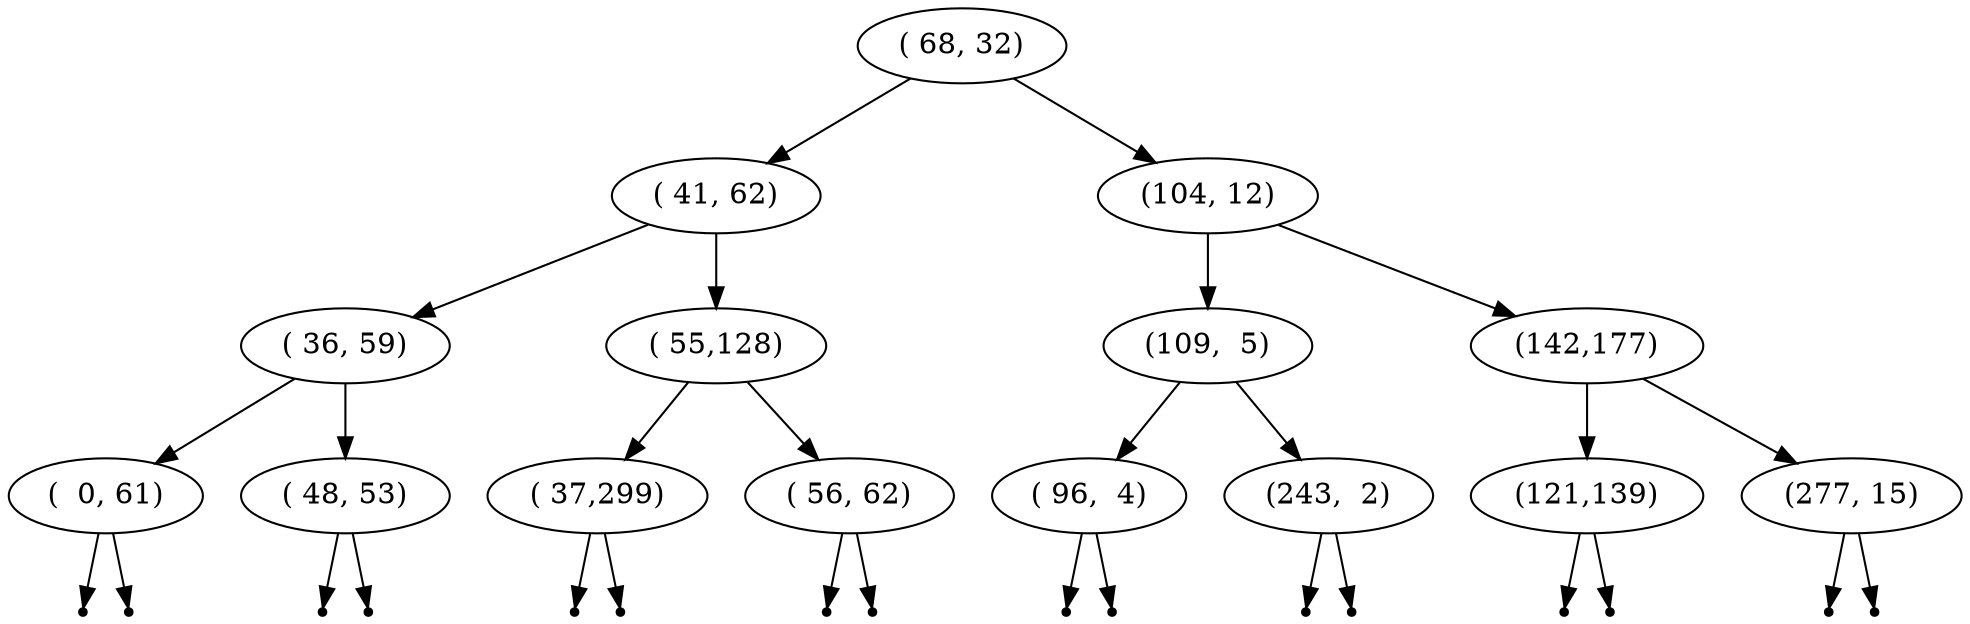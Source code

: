digraph {
"( 68, 32)"[label="( 68, 32)"];
"( 41, 62)"[label="( 41, 62)"];
"( 36, 59)"[label="( 36, 59)"];
"(  0, 61)"[label="(  0, 61)"];
null1 [shape=point];
null2 [shape=point];
"(  0, 61)" -> null1;
"(  0, 61)" -> null2;
"( 48, 53)"[label="( 48, 53)"];
null3 [shape=point];
null4 [shape=point];
"( 48, 53)" -> null3;
"( 48, 53)" -> null4;
"( 36, 59)" -> "(  0, 61)";
"( 36, 59)" -> "( 48, 53)";
"( 55,128)"[label="( 55,128)"];
"( 37,299)"[label="( 37,299)"];
null5 [shape=point];
null6 [shape=point];
"( 37,299)" -> null5;
"( 37,299)" -> null6;
"( 56, 62)"[label="( 56, 62)"];
null7 [shape=point];
null8 [shape=point];
"( 56, 62)" -> null7;
"( 56, 62)" -> null8;
"( 55,128)" -> "( 37,299)";
"( 55,128)" -> "( 56, 62)";
"( 41, 62)" -> "( 36, 59)";
"( 41, 62)" -> "( 55,128)";
"(104, 12)"[label="(104, 12)"];
"(109,  5)"[label="(109,  5)"];
"( 96,  4)"[label="( 96,  4)"];
null9 [shape=point];
null10 [shape=point];
"( 96,  4)" -> null9;
"( 96,  4)" -> null10;
"(243,  2)"[label="(243,  2)"];
null11 [shape=point];
null12 [shape=point];
"(243,  2)" -> null11;
"(243,  2)" -> null12;
"(109,  5)" -> "( 96,  4)";
"(109,  5)" -> "(243,  2)";
"(142,177)"[label="(142,177)"];
"(121,139)"[label="(121,139)"];
null13 [shape=point];
null14 [shape=point];
"(121,139)" -> null13;
"(121,139)" -> null14;
"(277, 15)"[label="(277, 15)"];
null15 [shape=point];
null16 [shape=point];
"(277, 15)" -> null15;
"(277, 15)" -> null16;
"(142,177)" -> "(121,139)";
"(142,177)" -> "(277, 15)";
"(104, 12)" -> "(109,  5)";
"(104, 12)" -> "(142,177)";
"( 68, 32)" -> "( 41, 62)";
"( 68, 32)" -> "(104, 12)";
}